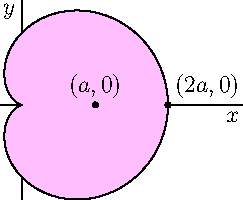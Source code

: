 import graph;

size(0,100);

real f(real t) {return 1+cos(t);}

path g=polargraph(f,0,2pi,operator ..)--cycle;
filldraw(g,pink);

xaxis("$x$");
yaxis("$y$");

dot("$(a,0)$",(1,0),N);
dot("$(2a,0)$",(2,0),N+E);

